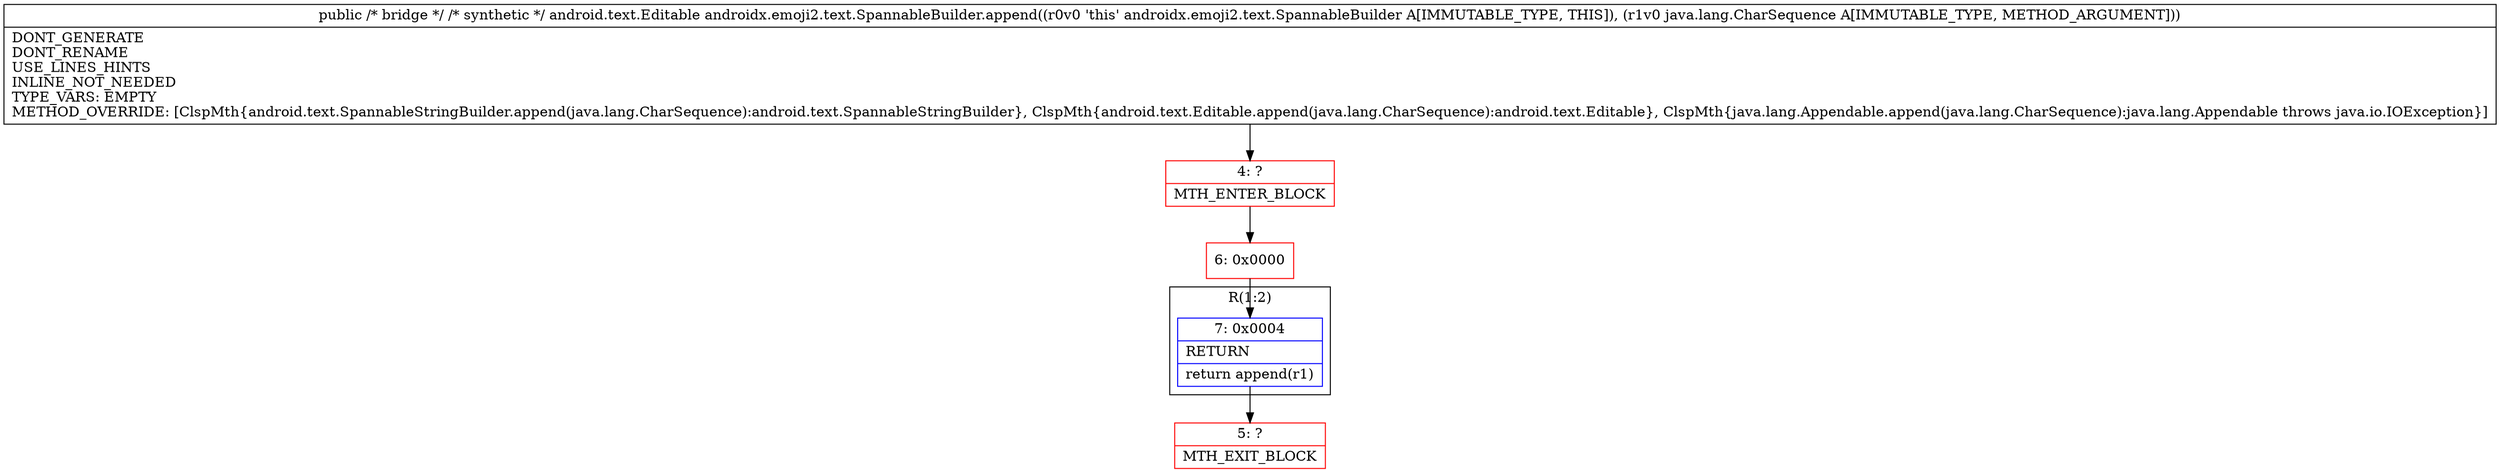 digraph "CFG forandroidx.emoji2.text.SpannableBuilder.append(Ljava\/lang\/CharSequence;)Landroid\/text\/Editable;" {
subgraph cluster_Region_1773908461 {
label = "R(1:2)";
node [shape=record,color=blue];
Node_7 [shape=record,label="{7\:\ 0x0004|RETURN\l|return append(r1)\l}"];
}
Node_4 [shape=record,color=red,label="{4\:\ ?|MTH_ENTER_BLOCK\l}"];
Node_6 [shape=record,color=red,label="{6\:\ 0x0000}"];
Node_5 [shape=record,color=red,label="{5\:\ ?|MTH_EXIT_BLOCK\l}"];
MethodNode[shape=record,label="{public \/* bridge *\/ \/* synthetic *\/ android.text.Editable androidx.emoji2.text.SpannableBuilder.append((r0v0 'this' androidx.emoji2.text.SpannableBuilder A[IMMUTABLE_TYPE, THIS]), (r1v0 java.lang.CharSequence A[IMMUTABLE_TYPE, METHOD_ARGUMENT]))  | DONT_GENERATE\lDONT_RENAME\lUSE_LINES_HINTS\lINLINE_NOT_NEEDED\lTYPE_VARS: EMPTY\lMETHOD_OVERRIDE: [ClspMth\{android.text.SpannableStringBuilder.append(java.lang.CharSequence):android.text.SpannableStringBuilder\}, ClspMth\{android.text.Editable.append(java.lang.CharSequence):android.text.Editable\}, ClspMth\{java.lang.Appendable.append(java.lang.CharSequence):java.lang.Appendable throws java.io.IOException\}]\l}"];
MethodNode -> Node_4;Node_7 -> Node_5;
Node_4 -> Node_6;
Node_6 -> Node_7;
}

